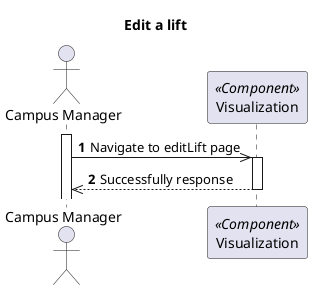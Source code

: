 @startuml
'https://plantuml.com/sequence-diagram

autonumber
skinparam packageStyle rect

title Edit a lift

actor "Campus Manager" as CM
participant "Visualization" as MD <<Component>>

activate CM
CM->> MD : Navigate to editLift page

activate MD
CM<<--- MD : Successfully response
deactivate MD
@enduml
